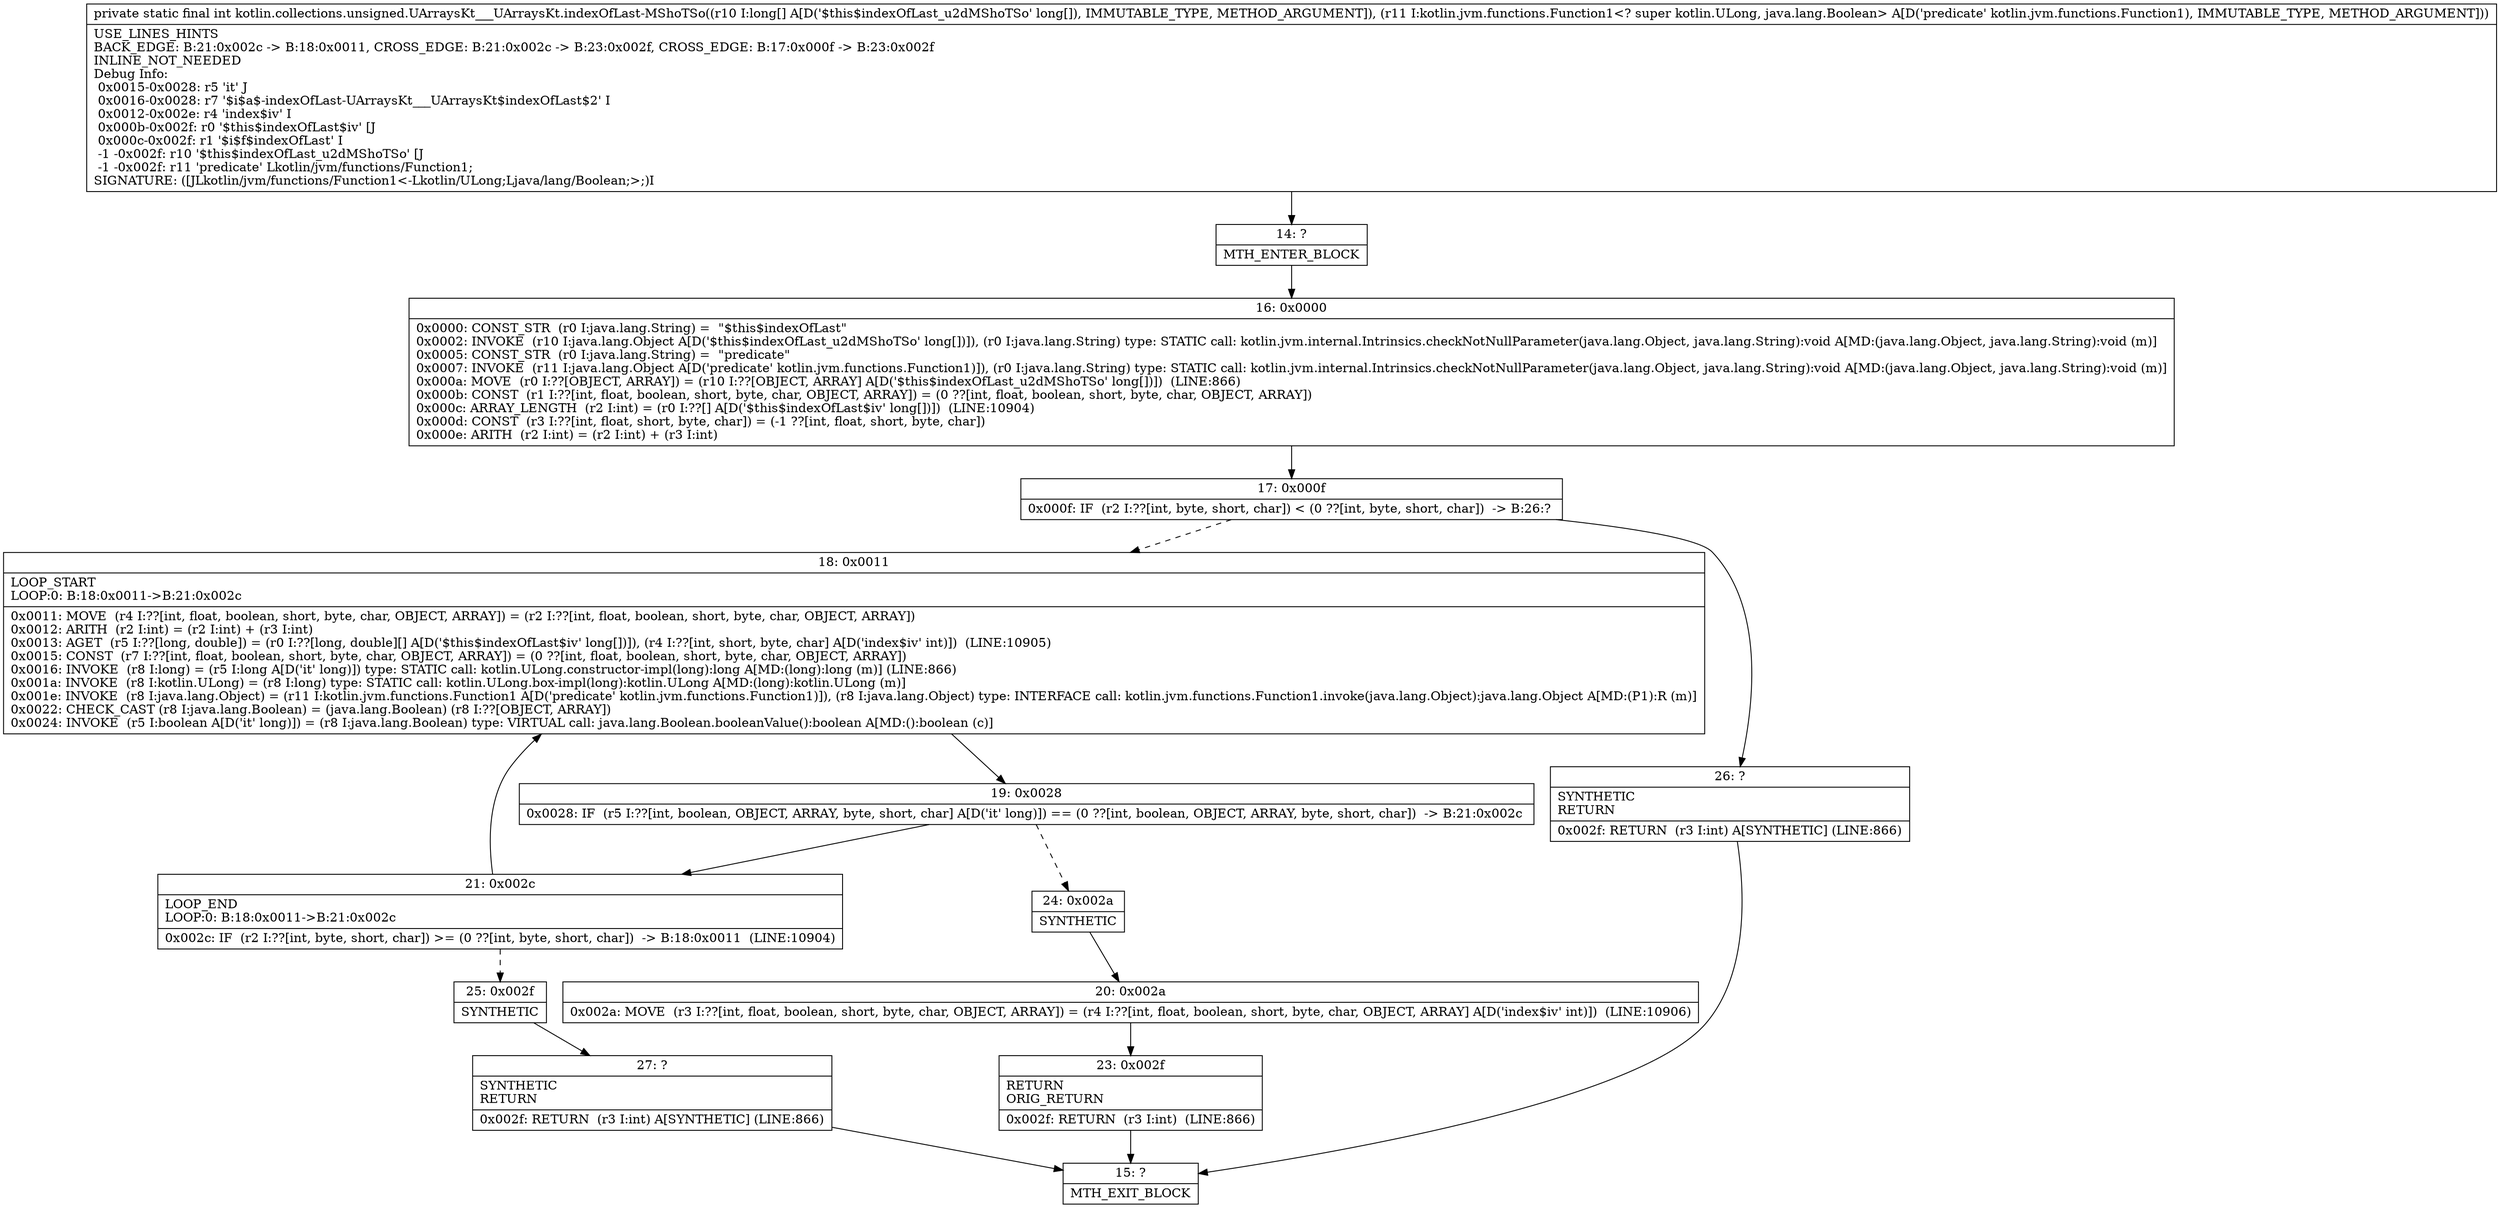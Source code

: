 digraph "CFG forkotlin.collections.unsigned.UArraysKt___UArraysKt.indexOfLast\-MShoTSo([JLkotlin\/jvm\/functions\/Function1;)I" {
Node_14 [shape=record,label="{14\:\ ?|MTH_ENTER_BLOCK\l}"];
Node_16 [shape=record,label="{16\:\ 0x0000|0x0000: CONST_STR  (r0 I:java.lang.String) =  \"$this$indexOfLast\" \l0x0002: INVOKE  (r10 I:java.lang.Object A[D('$this$indexOfLast_u2dMShoTSo' long[])]), (r0 I:java.lang.String) type: STATIC call: kotlin.jvm.internal.Intrinsics.checkNotNullParameter(java.lang.Object, java.lang.String):void A[MD:(java.lang.Object, java.lang.String):void (m)]\l0x0005: CONST_STR  (r0 I:java.lang.String) =  \"predicate\" \l0x0007: INVOKE  (r11 I:java.lang.Object A[D('predicate' kotlin.jvm.functions.Function1)]), (r0 I:java.lang.String) type: STATIC call: kotlin.jvm.internal.Intrinsics.checkNotNullParameter(java.lang.Object, java.lang.String):void A[MD:(java.lang.Object, java.lang.String):void (m)]\l0x000a: MOVE  (r0 I:??[OBJECT, ARRAY]) = (r10 I:??[OBJECT, ARRAY] A[D('$this$indexOfLast_u2dMShoTSo' long[])])  (LINE:866)\l0x000b: CONST  (r1 I:??[int, float, boolean, short, byte, char, OBJECT, ARRAY]) = (0 ??[int, float, boolean, short, byte, char, OBJECT, ARRAY]) \l0x000c: ARRAY_LENGTH  (r2 I:int) = (r0 I:??[] A[D('$this$indexOfLast$iv' long[])])  (LINE:10904)\l0x000d: CONST  (r3 I:??[int, float, short, byte, char]) = (\-1 ??[int, float, short, byte, char]) \l0x000e: ARITH  (r2 I:int) = (r2 I:int) + (r3 I:int) \l}"];
Node_17 [shape=record,label="{17\:\ 0x000f|0x000f: IF  (r2 I:??[int, byte, short, char]) \< (0 ??[int, byte, short, char])  \-\> B:26:? \l}"];
Node_18 [shape=record,label="{18\:\ 0x0011|LOOP_START\lLOOP:0: B:18:0x0011\-\>B:21:0x002c\l|0x0011: MOVE  (r4 I:??[int, float, boolean, short, byte, char, OBJECT, ARRAY]) = (r2 I:??[int, float, boolean, short, byte, char, OBJECT, ARRAY]) \l0x0012: ARITH  (r2 I:int) = (r2 I:int) + (r3 I:int) \l0x0013: AGET  (r5 I:??[long, double]) = (r0 I:??[long, double][] A[D('$this$indexOfLast$iv' long[])]), (r4 I:??[int, short, byte, char] A[D('index$iv' int)])  (LINE:10905)\l0x0015: CONST  (r7 I:??[int, float, boolean, short, byte, char, OBJECT, ARRAY]) = (0 ??[int, float, boolean, short, byte, char, OBJECT, ARRAY]) \l0x0016: INVOKE  (r8 I:long) = (r5 I:long A[D('it' long)]) type: STATIC call: kotlin.ULong.constructor\-impl(long):long A[MD:(long):long (m)] (LINE:866)\l0x001a: INVOKE  (r8 I:kotlin.ULong) = (r8 I:long) type: STATIC call: kotlin.ULong.box\-impl(long):kotlin.ULong A[MD:(long):kotlin.ULong (m)]\l0x001e: INVOKE  (r8 I:java.lang.Object) = (r11 I:kotlin.jvm.functions.Function1 A[D('predicate' kotlin.jvm.functions.Function1)]), (r8 I:java.lang.Object) type: INTERFACE call: kotlin.jvm.functions.Function1.invoke(java.lang.Object):java.lang.Object A[MD:(P1):R (m)]\l0x0022: CHECK_CAST (r8 I:java.lang.Boolean) = (java.lang.Boolean) (r8 I:??[OBJECT, ARRAY]) \l0x0024: INVOKE  (r5 I:boolean A[D('it' long)]) = (r8 I:java.lang.Boolean) type: VIRTUAL call: java.lang.Boolean.booleanValue():boolean A[MD:():boolean (c)]\l}"];
Node_19 [shape=record,label="{19\:\ 0x0028|0x0028: IF  (r5 I:??[int, boolean, OBJECT, ARRAY, byte, short, char] A[D('it' long)]) == (0 ??[int, boolean, OBJECT, ARRAY, byte, short, char])  \-\> B:21:0x002c \l}"];
Node_21 [shape=record,label="{21\:\ 0x002c|LOOP_END\lLOOP:0: B:18:0x0011\-\>B:21:0x002c\l|0x002c: IF  (r2 I:??[int, byte, short, char]) \>= (0 ??[int, byte, short, char])  \-\> B:18:0x0011  (LINE:10904)\l}"];
Node_25 [shape=record,label="{25\:\ 0x002f|SYNTHETIC\l}"];
Node_27 [shape=record,label="{27\:\ ?|SYNTHETIC\lRETURN\l|0x002f: RETURN  (r3 I:int) A[SYNTHETIC] (LINE:866)\l}"];
Node_15 [shape=record,label="{15\:\ ?|MTH_EXIT_BLOCK\l}"];
Node_24 [shape=record,label="{24\:\ 0x002a|SYNTHETIC\l}"];
Node_20 [shape=record,label="{20\:\ 0x002a|0x002a: MOVE  (r3 I:??[int, float, boolean, short, byte, char, OBJECT, ARRAY]) = (r4 I:??[int, float, boolean, short, byte, char, OBJECT, ARRAY] A[D('index$iv' int)])  (LINE:10906)\l}"];
Node_23 [shape=record,label="{23\:\ 0x002f|RETURN\lORIG_RETURN\l|0x002f: RETURN  (r3 I:int)  (LINE:866)\l}"];
Node_26 [shape=record,label="{26\:\ ?|SYNTHETIC\lRETURN\l|0x002f: RETURN  (r3 I:int) A[SYNTHETIC] (LINE:866)\l}"];
MethodNode[shape=record,label="{private static final int kotlin.collections.unsigned.UArraysKt___UArraysKt.indexOfLast\-MShoTSo((r10 I:long[] A[D('$this$indexOfLast_u2dMShoTSo' long[]), IMMUTABLE_TYPE, METHOD_ARGUMENT]), (r11 I:kotlin.jvm.functions.Function1\<? super kotlin.ULong, java.lang.Boolean\> A[D('predicate' kotlin.jvm.functions.Function1), IMMUTABLE_TYPE, METHOD_ARGUMENT]))  | USE_LINES_HINTS\lBACK_EDGE: B:21:0x002c \-\> B:18:0x0011, CROSS_EDGE: B:21:0x002c \-\> B:23:0x002f, CROSS_EDGE: B:17:0x000f \-\> B:23:0x002f\lINLINE_NOT_NEEDED\lDebug Info:\l  0x0015\-0x0028: r5 'it' J\l  0x0016\-0x0028: r7 '$i$a$\-indexOfLast\-UArraysKt___UArraysKt$indexOfLast$2' I\l  0x0012\-0x002e: r4 'index$iv' I\l  0x000b\-0x002f: r0 '$this$indexOfLast$iv' [J\l  0x000c\-0x002f: r1 '$i$f$indexOfLast' I\l  \-1 \-0x002f: r10 '$this$indexOfLast_u2dMShoTSo' [J\l  \-1 \-0x002f: r11 'predicate' Lkotlin\/jvm\/functions\/Function1;\lSIGNATURE: ([JLkotlin\/jvm\/functions\/Function1\<\-Lkotlin\/ULong;Ljava\/lang\/Boolean;\>;)I\l}"];
MethodNode -> Node_14;Node_14 -> Node_16;
Node_16 -> Node_17;
Node_17 -> Node_18[style=dashed];
Node_17 -> Node_26;
Node_18 -> Node_19;
Node_19 -> Node_21;
Node_19 -> Node_24[style=dashed];
Node_21 -> Node_18;
Node_21 -> Node_25[style=dashed];
Node_25 -> Node_27;
Node_27 -> Node_15;
Node_24 -> Node_20;
Node_20 -> Node_23;
Node_23 -> Node_15;
Node_26 -> Node_15;
}

